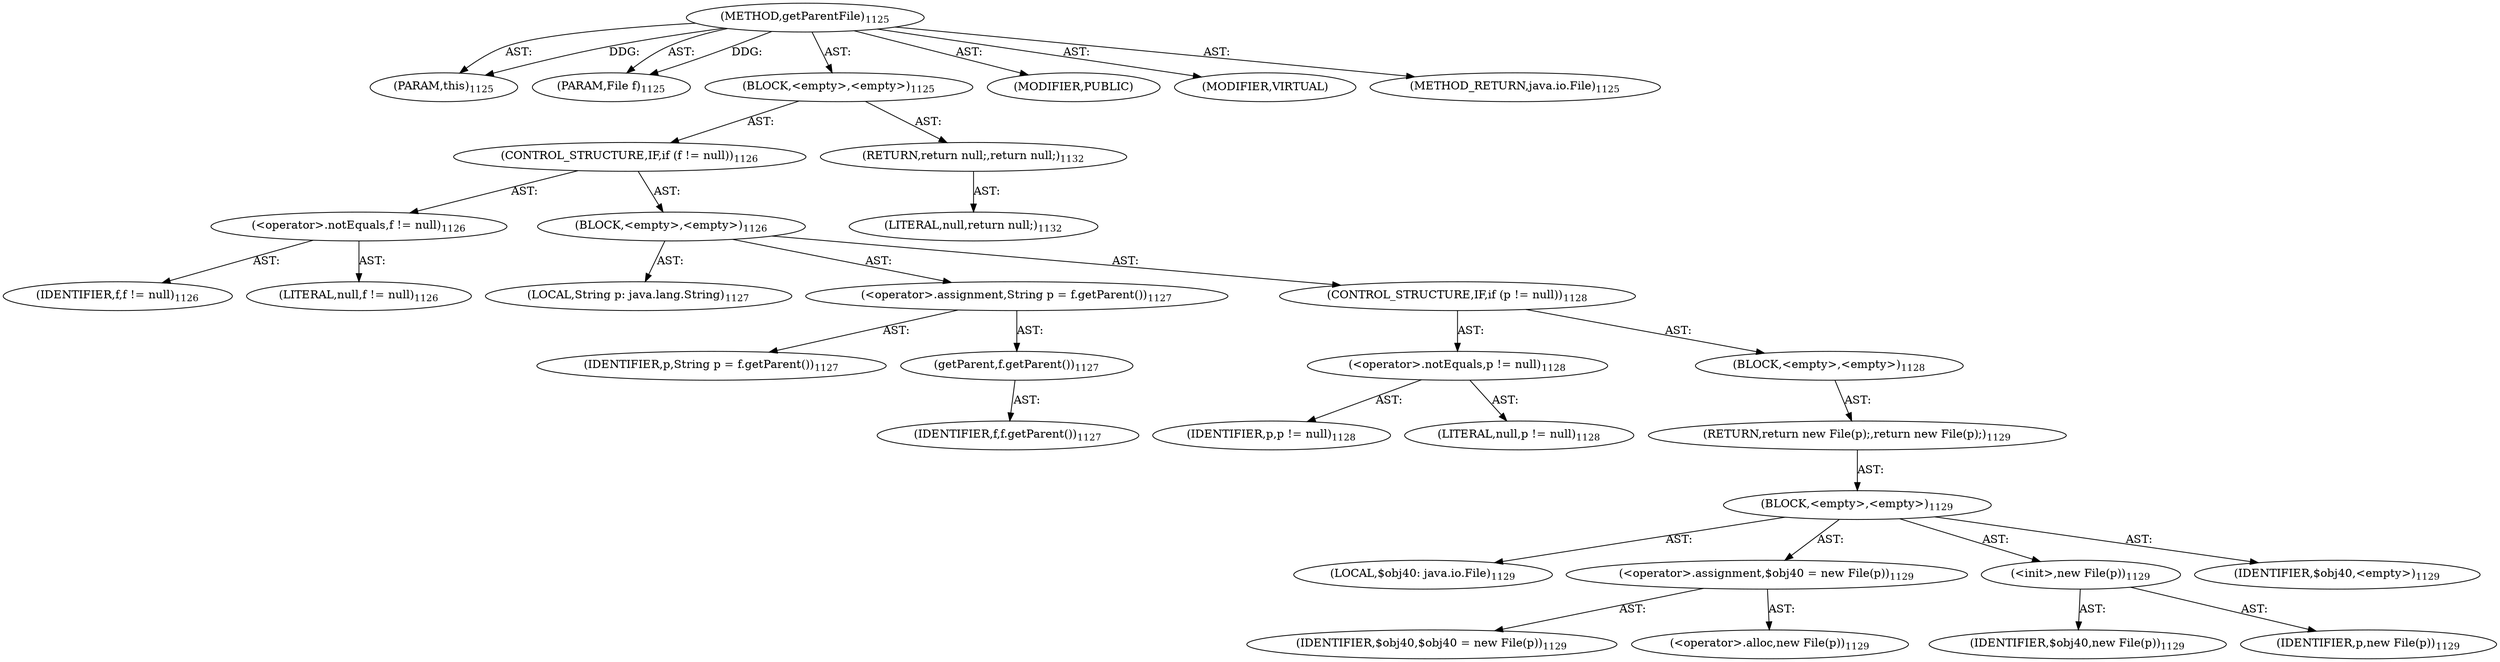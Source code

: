 digraph "getParentFile" {  
"111669149720" [label = <(METHOD,getParentFile)<SUB>1125</SUB>> ]
"115964117106" [label = <(PARAM,this)<SUB>1125</SUB>> ]
"115964117107" [label = <(PARAM,File f)<SUB>1125</SUB>> ]
"25769803952" [label = <(BLOCK,&lt;empty&gt;,&lt;empty&gt;)<SUB>1125</SUB>> ]
"47244640366" [label = <(CONTROL_STRUCTURE,IF,if (f != null))<SUB>1126</SUB>> ]
"30064771733" [label = <(&lt;operator&gt;.notEquals,f != null)<SUB>1126</SUB>> ]
"68719477410" [label = <(IDENTIFIER,f,f != null)<SUB>1126</SUB>> ]
"90194313389" [label = <(LITERAL,null,f != null)<SUB>1126</SUB>> ]
"25769803953" [label = <(BLOCK,&lt;empty&gt;,&lt;empty&gt;)<SUB>1126</SUB>> ]
"94489280613" [label = <(LOCAL,String p: java.lang.String)<SUB>1127</SUB>> ]
"30064771734" [label = <(&lt;operator&gt;.assignment,String p = f.getParent())<SUB>1127</SUB>> ]
"68719477411" [label = <(IDENTIFIER,p,String p = f.getParent())<SUB>1127</SUB>> ]
"30064771735" [label = <(getParent,f.getParent())<SUB>1127</SUB>> ]
"68719477412" [label = <(IDENTIFIER,f,f.getParent())<SUB>1127</SUB>> ]
"47244640367" [label = <(CONTROL_STRUCTURE,IF,if (p != null))<SUB>1128</SUB>> ]
"30064771736" [label = <(&lt;operator&gt;.notEquals,p != null)<SUB>1128</SUB>> ]
"68719477413" [label = <(IDENTIFIER,p,p != null)<SUB>1128</SUB>> ]
"90194313390" [label = <(LITERAL,null,p != null)<SUB>1128</SUB>> ]
"25769803954" [label = <(BLOCK,&lt;empty&gt;,&lt;empty&gt;)<SUB>1128</SUB>> ]
"146028888085" [label = <(RETURN,return new File(p);,return new File(p);)<SUB>1129</SUB>> ]
"25769803955" [label = <(BLOCK,&lt;empty&gt;,&lt;empty&gt;)<SUB>1129</SUB>> ]
"94489280614" [label = <(LOCAL,$obj40: java.io.File)<SUB>1129</SUB>> ]
"30064771737" [label = <(&lt;operator&gt;.assignment,$obj40 = new File(p))<SUB>1129</SUB>> ]
"68719477414" [label = <(IDENTIFIER,$obj40,$obj40 = new File(p))<SUB>1129</SUB>> ]
"30064771738" [label = <(&lt;operator&gt;.alloc,new File(p))<SUB>1129</SUB>> ]
"30064771739" [label = <(&lt;init&gt;,new File(p))<SUB>1129</SUB>> ]
"68719477415" [label = <(IDENTIFIER,$obj40,new File(p))<SUB>1129</SUB>> ]
"68719477416" [label = <(IDENTIFIER,p,new File(p))<SUB>1129</SUB>> ]
"68719477417" [label = <(IDENTIFIER,$obj40,&lt;empty&gt;)<SUB>1129</SUB>> ]
"146028888086" [label = <(RETURN,return null;,return null;)<SUB>1132</SUB>> ]
"90194313391" [label = <(LITERAL,null,return null;)<SUB>1132</SUB>> ]
"133143986241" [label = <(MODIFIER,PUBLIC)> ]
"133143986242" [label = <(MODIFIER,VIRTUAL)> ]
"128849018904" [label = <(METHOD_RETURN,java.io.File)<SUB>1125</SUB>> ]
  "111669149720" -> "115964117106"  [ label = "AST: "] 
  "111669149720" -> "115964117107"  [ label = "AST: "] 
  "111669149720" -> "25769803952"  [ label = "AST: "] 
  "111669149720" -> "133143986241"  [ label = "AST: "] 
  "111669149720" -> "133143986242"  [ label = "AST: "] 
  "111669149720" -> "128849018904"  [ label = "AST: "] 
  "25769803952" -> "47244640366"  [ label = "AST: "] 
  "25769803952" -> "146028888086"  [ label = "AST: "] 
  "47244640366" -> "30064771733"  [ label = "AST: "] 
  "47244640366" -> "25769803953"  [ label = "AST: "] 
  "30064771733" -> "68719477410"  [ label = "AST: "] 
  "30064771733" -> "90194313389"  [ label = "AST: "] 
  "25769803953" -> "94489280613"  [ label = "AST: "] 
  "25769803953" -> "30064771734"  [ label = "AST: "] 
  "25769803953" -> "47244640367"  [ label = "AST: "] 
  "30064771734" -> "68719477411"  [ label = "AST: "] 
  "30064771734" -> "30064771735"  [ label = "AST: "] 
  "30064771735" -> "68719477412"  [ label = "AST: "] 
  "47244640367" -> "30064771736"  [ label = "AST: "] 
  "47244640367" -> "25769803954"  [ label = "AST: "] 
  "30064771736" -> "68719477413"  [ label = "AST: "] 
  "30064771736" -> "90194313390"  [ label = "AST: "] 
  "25769803954" -> "146028888085"  [ label = "AST: "] 
  "146028888085" -> "25769803955"  [ label = "AST: "] 
  "25769803955" -> "94489280614"  [ label = "AST: "] 
  "25769803955" -> "30064771737"  [ label = "AST: "] 
  "25769803955" -> "30064771739"  [ label = "AST: "] 
  "25769803955" -> "68719477417"  [ label = "AST: "] 
  "30064771737" -> "68719477414"  [ label = "AST: "] 
  "30064771737" -> "30064771738"  [ label = "AST: "] 
  "30064771739" -> "68719477415"  [ label = "AST: "] 
  "30064771739" -> "68719477416"  [ label = "AST: "] 
  "146028888086" -> "90194313391"  [ label = "AST: "] 
  "111669149720" -> "115964117106"  [ label = "DDG: "] 
  "111669149720" -> "115964117107"  [ label = "DDG: "] 
}
